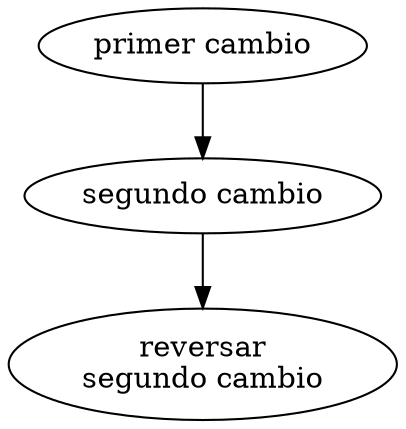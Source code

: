 digraph undo_simple {
	"primer cambio" -> "segundo cambio";
	"segundo cambio" -> "reversar\nsegundo cambio";
}
